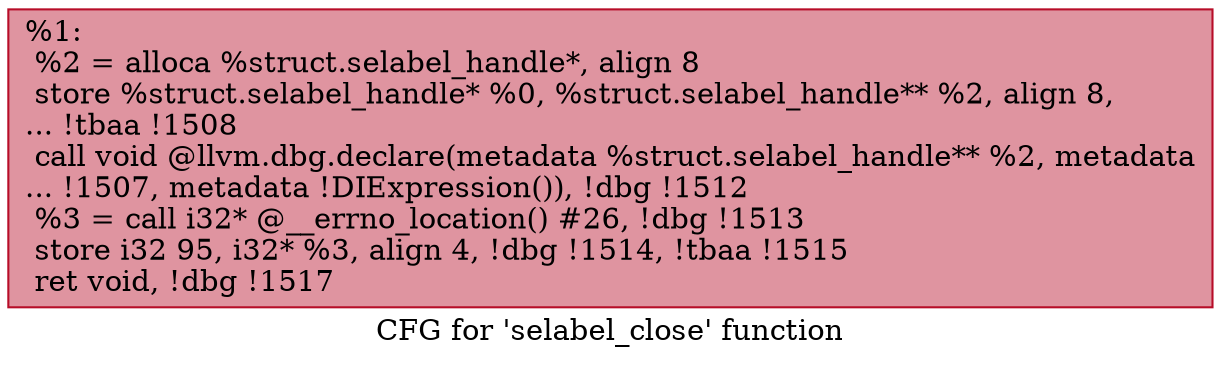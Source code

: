 digraph "CFG for 'selabel_close' function" {
	label="CFG for 'selabel_close' function";

	Node0x1629c40 [shape=record,color="#b70d28ff", style=filled, fillcolor="#b70d2870",label="{%1:\l  %2 = alloca %struct.selabel_handle*, align 8\l  store %struct.selabel_handle* %0, %struct.selabel_handle** %2, align 8,\l... !tbaa !1508\l  call void @llvm.dbg.declare(metadata %struct.selabel_handle** %2, metadata\l... !1507, metadata !DIExpression()), !dbg !1512\l  %3 = call i32* @__errno_location() #26, !dbg !1513\l  store i32 95, i32* %3, align 4, !dbg !1514, !tbaa !1515\l  ret void, !dbg !1517\l}"];
}
